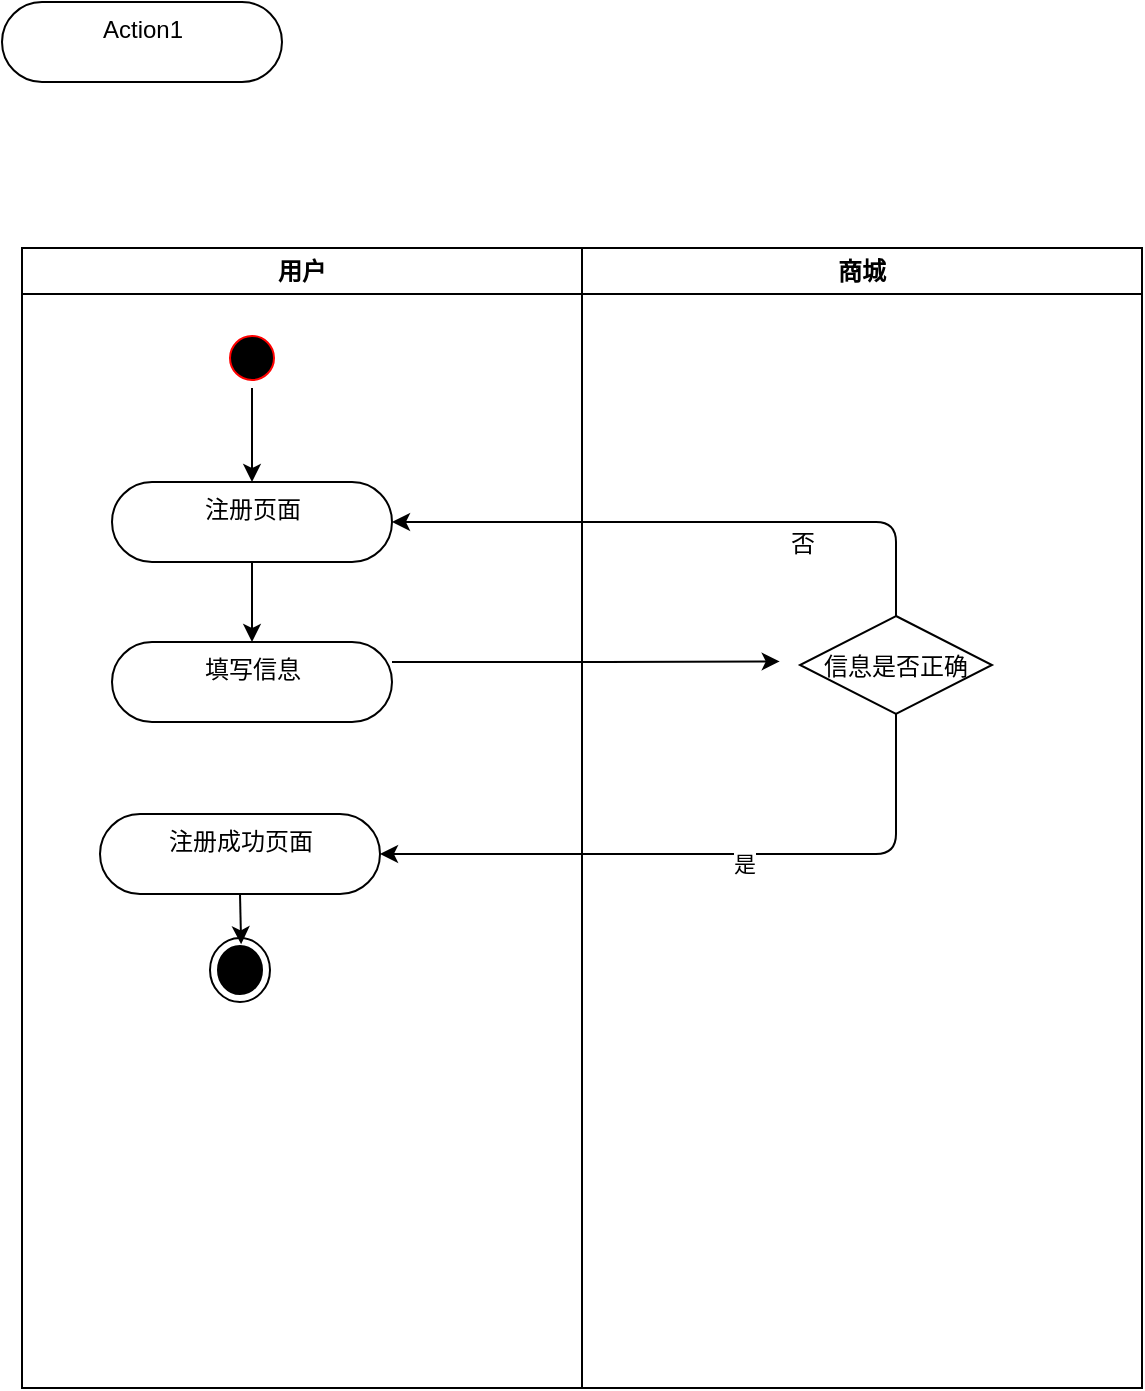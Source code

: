 <mxfile version="15.9.3" type="github">
  <diagram id="G_54asUs8zMmyKIcIyjc" name="Page-1">
    <mxGraphModel dx="1516" dy="1183" grid="0" gridSize="10" guides="1" tooltips="1" connect="1" arrows="1" fold="1" page="0" pageScale="1" pageWidth="827" pageHeight="1169" math="0" shadow="0">
      <root>
        <object label="" test="ad" id="0">
          <mxCell />
        </object>
        <mxCell id="1" parent="0" />
        <mxCell id="W3C3EGhSkc6i2sMWz-Zh-68" value="用户" style="swimlane;whiteSpace=wrap;rounded=0;" vertex="1" parent="1">
          <mxGeometry x="20" y="20" width="280" height="570" as="geometry" />
        </mxCell>
        <mxCell id="W3C3EGhSkc6i2sMWz-Zh-152" style="edgeStyle=orthogonalEdgeStyle;orthogonalLoop=1;jettySize=auto;html=1;exitX=0.5;exitY=1;exitDx=0;exitDy=0;" edge="1" parent="W3C3EGhSkc6i2sMWz-Zh-68" source="W3C3EGhSkc6i2sMWz-Zh-69" target="W3C3EGhSkc6i2sMWz-Zh-133">
          <mxGeometry relative="1" as="geometry" />
        </mxCell>
        <mxCell id="W3C3EGhSkc6i2sMWz-Zh-69" value="" style="ellipse;shape=startState;fillColor=#000000;strokeColor=#ff0000;rounded=0;" vertex="1" parent="W3C3EGhSkc6i2sMWz-Zh-68">
          <mxGeometry x="100" y="40" width="30" height="30" as="geometry" />
        </mxCell>
        <mxCell id="W3C3EGhSkc6i2sMWz-Zh-153" style="edgeStyle=orthogonalEdgeStyle;orthogonalLoop=1;jettySize=auto;html=1;exitX=0.5;exitY=1;exitDx=0;exitDy=0;entryX=0.5;entryY=0;entryDx=0;entryDy=0;" edge="1" parent="W3C3EGhSkc6i2sMWz-Zh-68" source="W3C3EGhSkc6i2sMWz-Zh-133" target="W3C3EGhSkc6i2sMWz-Zh-136">
          <mxGeometry relative="1" as="geometry" />
        </mxCell>
        <mxCell id="W3C3EGhSkc6i2sMWz-Zh-133" value="注册页面" style="html=1;align=center;verticalAlign=top;rounded=1;absoluteArcSize=1;arcSize=140;dashed=0;" vertex="1" parent="W3C3EGhSkc6i2sMWz-Zh-68">
          <mxGeometry x="45" y="117" width="140" height="40" as="geometry" />
        </mxCell>
        <mxCell id="W3C3EGhSkc6i2sMWz-Zh-136" value="填写信息" style="html=1;align=center;verticalAlign=top;rounded=1;absoluteArcSize=1;arcSize=140;dashed=0;" vertex="1" parent="W3C3EGhSkc6i2sMWz-Zh-68">
          <mxGeometry x="45" y="197" width="140" height="40" as="geometry" />
        </mxCell>
        <mxCell id="W3C3EGhSkc6i2sMWz-Zh-137" value="注册成功页面" style="html=1;align=center;verticalAlign=top;rounded=1;absoluteArcSize=1;arcSize=140;dashed=0;" vertex="1" parent="W3C3EGhSkc6i2sMWz-Zh-68">
          <mxGeometry x="39" y="283" width="140" height="40" as="geometry" />
        </mxCell>
        <mxCell id="W3C3EGhSkc6i2sMWz-Zh-138" value="" style="ellipse;html=1;shape=endState;fillColor=#000000;strokeColor=#000000;" vertex="1" parent="W3C3EGhSkc6i2sMWz-Zh-68">
          <mxGeometry x="94" y="345" width="30" height="32" as="geometry" />
        </mxCell>
        <mxCell id="W3C3EGhSkc6i2sMWz-Zh-77" value="商城" style="swimlane;whiteSpace=wrap;rounded=0;" vertex="1" parent="1">
          <mxGeometry x="300" y="20" width="280" height="570" as="geometry" />
        </mxCell>
        <mxCell id="W3C3EGhSkc6i2sMWz-Zh-139" value="信息是否正确" style="rhombus;" vertex="1" parent="W3C3EGhSkc6i2sMWz-Zh-77">
          <mxGeometry x="109" y="184" width="96" height="49" as="geometry" />
        </mxCell>
        <mxCell id="W3C3EGhSkc6i2sMWz-Zh-132" value="Action1" style="html=1;align=center;verticalAlign=top;rounded=1;absoluteArcSize=1;arcSize=140;dashed=0;" vertex="1" parent="1">
          <mxGeometry x="10" y="-103" width="140" height="40" as="geometry" />
        </mxCell>
        <mxCell id="W3C3EGhSkc6i2sMWz-Zh-154" style="edgeStyle=orthogonalEdgeStyle;orthogonalLoop=1;jettySize=auto;html=1;exitX=1;exitY=0.25;exitDx=0;exitDy=0;" edge="1" parent="1" source="W3C3EGhSkc6i2sMWz-Zh-136">
          <mxGeometry relative="1" as="geometry">
            <mxPoint x="398.857" y="226.714" as="targetPoint" />
          </mxGeometry>
        </mxCell>
        <mxCell id="W3C3EGhSkc6i2sMWz-Zh-156" style="edgeStyle=orthogonalEdgeStyle;orthogonalLoop=1;jettySize=auto;html=1;exitX=0.5;exitY=0;exitDx=0;exitDy=0;entryX=1;entryY=0.5;entryDx=0;entryDy=0;" edge="1" parent="1" source="W3C3EGhSkc6i2sMWz-Zh-139" target="W3C3EGhSkc6i2sMWz-Zh-133">
          <mxGeometry relative="1" as="geometry" />
        </mxCell>
        <mxCell id="W3C3EGhSkc6i2sMWz-Zh-157" style="edgeStyle=orthogonalEdgeStyle;orthogonalLoop=1;jettySize=auto;html=1;exitX=0.5;exitY=1;exitDx=0;exitDy=0;entryX=1;entryY=0.5;entryDx=0;entryDy=0;" edge="1" parent="1" source="W3C3EGhSkc6i2sMWz-Zh-139" target="W3C3EGhSkc6i2sMWz-Zh-137">
          <mxGeometry relative="1" as="geometry">
            <Array as="points">
              <mxPoint x="457" y="323" />
            </Array>
          </mxGeometry>
        </mxCell>
        <mxCell id="W3C3EGhSkc6i2sMWz-Zh-159" value="是" style="edgeLabel;html=1;align=center;verticalAlign=middle;resizable=0;points=[];" vertex="1" connectable="0" parent="W3C3EGhSkc6i2sMWz-Zh-157">
          <mxGeometry x="-0.11" y="5" relative="1" as="geometry">
            <mxPoint as="offset" />
          </mxGeometry>
        </mxCell>
        <mxCell id="W3C3EGhSkc6i2sMWz-Zh-158" value="否" style="text;html=1;align=center;verticalAlign=middle;resizable=0;points=[];autosize=1;strokeColor=none;fillColor=none;" vertex="1" parent="1">
          <mxGeometry x="399" y="159" width="22" height="18" as="geometry" />
        </mxCell>
        <mxCell id="W3C3EGhSkc6i2sMWz-Zh-160" style="edgeStyle=orthogonalEdgeStyle;orthogonalLoop=1;jettySize=auto;html=1;exitX=0.5;exitY=1;exitDx=0;exitDy=0;" edge="1" parent="1" source="W3C3EGhSkc6i2sMWz-Zh-137">
          <mxGeometry relative="1" as="geometry">
            <mxPoint x="129.571" y="368.143" as="targetPoint" />
          </mxGeometry>
        </mxCell>
      </root>
    </mxGraphModel>
  </diagram>
</mxfile>
